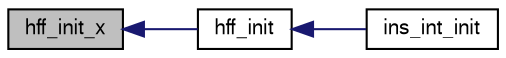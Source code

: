 digraph "hff_init_x"
{
  edge [fontname="FreeSans",fontsize="10",labelfontname="FreeSans",labelfontsize="10"];
  node [fontname="FreeSans",fontsize="10",shape=record];
  rankdir="LR";
  Node1 [label="hff_init_x",height=0.2,width=0.4,color="black", fillcolor="grey75", style="filled", fontcolor="black"];
  Node1 -> Node2 [dir="back",color="midnightblue",fontsize="10",style="solid",fontname="FreeSans"];
  Node2 [label="hff_init",height=0.2,width=0.4,color="black", fillcolor="white", style="filled",URL="$hf__float_8h.html#a1ad0e0d6066d9ff6c02c42ef09cdd65d"];
  Node2 -> Node3 [dir="back",color="midnightblue",fontsize="10",style="solid",fontname="FreeSans"];
  Node3 [label="ins_int_init",height=0.2,width=0.4,color="black", fillcolor="white", style="filled",URL="$ins__int_8h.html#a6f47e4e65f9697a961c3bef79e9029e4"];
}
